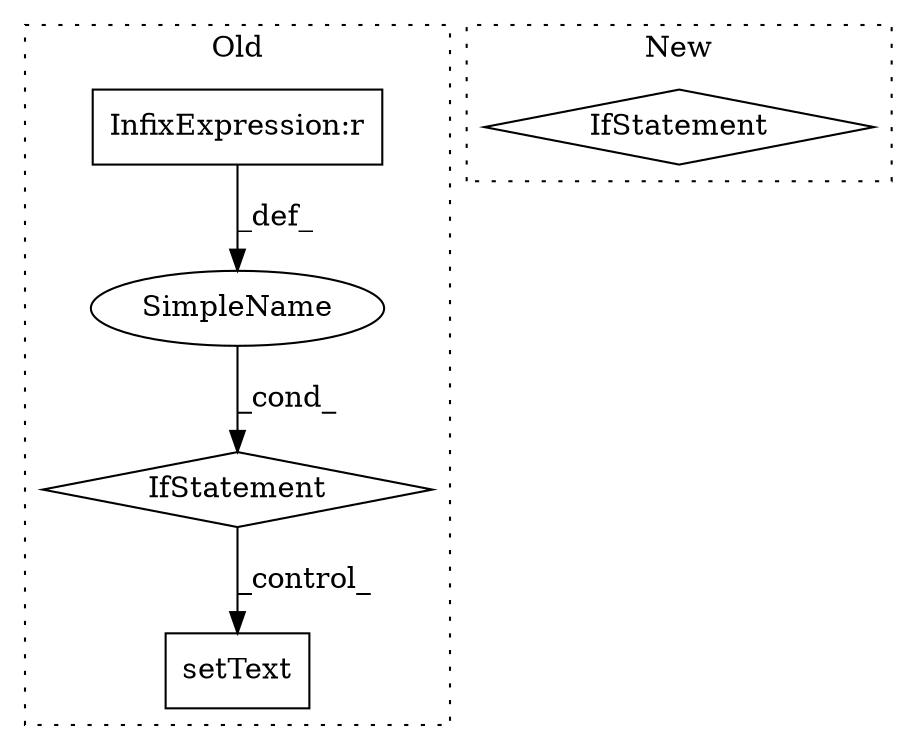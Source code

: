 digraph G {
subgraph cluster0 {
1 [label="setText" a="32" s="4758,4769" l="8,1" shape="box"];
3 [label="IfStatement" a="25" s="4497,4518" l="4,2" shape="diamond"];
4 [label="SimpleName" a="42" s="" l="" shape="ellipse"];
5 [label="InfixExpression:r" a="27" s="4510" l="4" shape="box"];
label = "Old";
style="dotted";
}
subgraph cluster1 {
2 [label="IfStatement" a="25" s="4363" l="3" shape="diamond"];
label = "New";
style="dotted";
}
3 -> 1 [label="_control_"];
4 -> 3 [label="_cond_"];
5 -> 4 [label="_def_"];
}